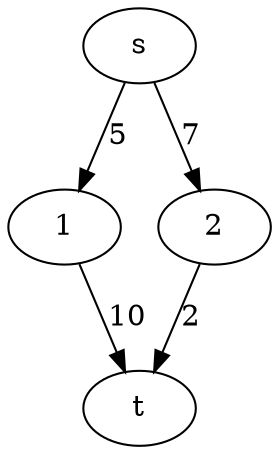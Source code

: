 digraph demoNetwork {
    rankdir =" LR ";
    s -> 1 [ label ="5" , len =5];
    s -> 2 [ label ="7" , len =7];
    1 -> t [ label="10" , len=10];
    2 -> t [ label="2" , len=2];

}